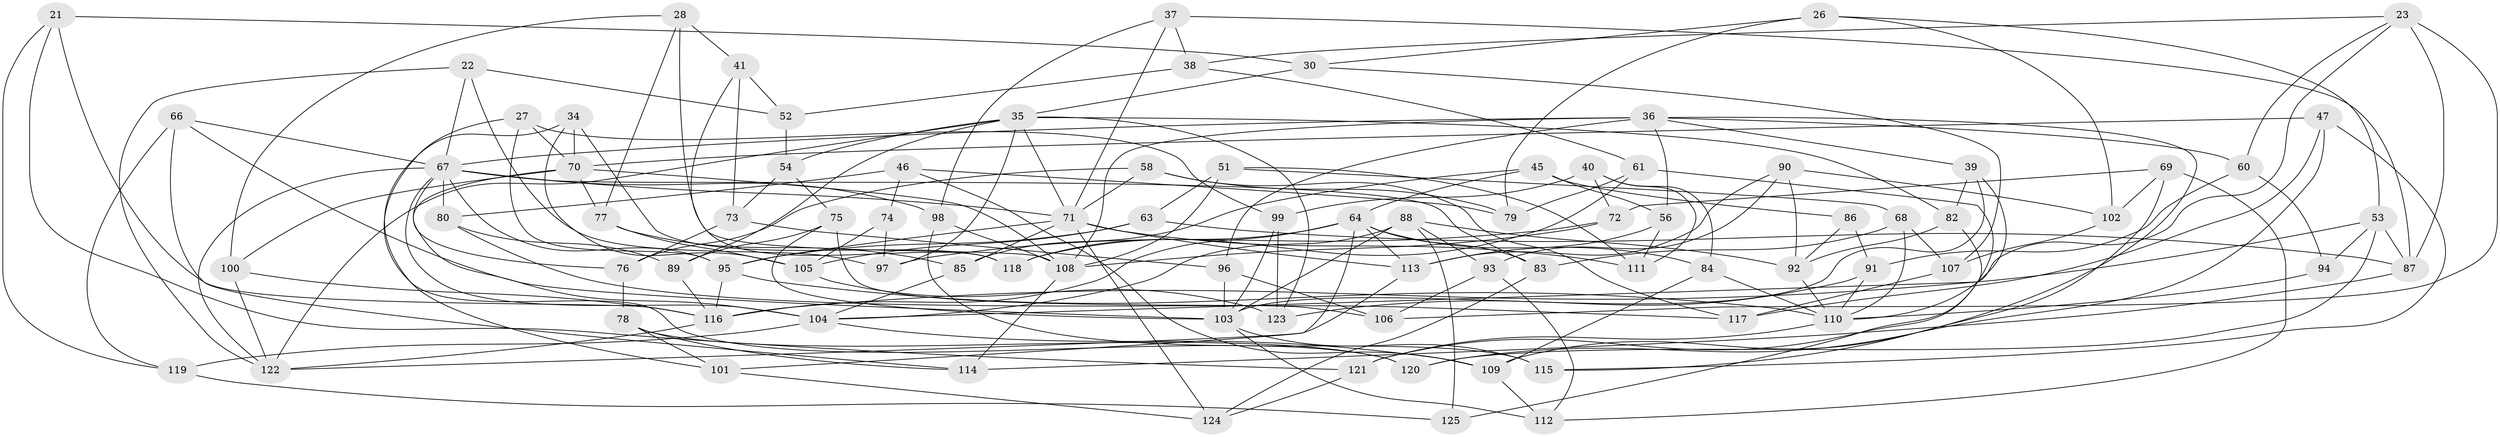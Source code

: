 // original degree distribution, {4: 1.0}
// Generated by graph-tools (version 1.1) at 2025/02/03/04/25 22:02:38]
// undirected, 87 vertices, 199 edges
graph export_dot {
graph [start="1"]
  node [color=gray90,style=filled];
  21;
  22;
  23 [super="+4"];
  26;
  27;
  28;
  30;
  34;
  35 [super="+16"];
  36 [super="+33"];
  37;
  38;
  39;
  40;
  41;
  45;
  46;
  47;
  51;
  52;
  53 [super="+18"];
  54;
  56;
  58;
  60;
  61;
  63;
  64 [super="+14+29"];
  66;
  67 [super="+65+48"];
  68;
  69;
  70 [super="+10"];
  71 [super="+57"];
  72;
  73;
  74;
  75;
  76;
  77;
  78;
  79;
  80;
  82;
  83;
  84;
  85;
  86;
  87 [super="+81"];
  88 [super="+32"];
  89;
  90;
  91;
  92 [super="+8"];
  93;
  94;
  95 [super="+62+49"];
  96;
  97;
  98;
  99;
  100;
  101;
  102;
  103 [super="+25"];
  104 [super="+1+20+31"];
  105 [super="+6"];
  106;
  107;
  108 [super="+15+42"];
  109 [super="+55"];
  110 [super="+9+59"];
  111;
  112;
  113 [super="+43"];
  114;
  115;
  116 [super="+3+50"];
  117;
  118;
  119;
  120;
  121;
  122 [super="+19"];
  123;
  124;
  125;
  21 -- 121;
  21 -- 30;
  21 -- 116;
  21 -- 119;
  22 -- 97;
  22 -- 52;
  22 -- 67;
  22 -- 122;
  23 -- 106;
  23 -- 60;
  23 -- 38;
  23 -- 87 [weight=2];
  23 -- 104;
  26 -- 79;
  26 -- 102;
  26 -- 30;
  26 -- 53;
  27 -- 120;
  27 -- 99;
  27 -- 95;
  27 -- 70;
  28 -- 100;
  28 -- 77;
  28 -- 41;
  28 -- 108;
  30 -- 107;
  30 -- 35;
  34 -- 118;
  34 -- 70;
  34 -- 105;
  34 -- 101;
  35 -- 97;
  35 -- 82;
  35 -- 54;
  35 -- 89;
  35 -- 123;
  35 -- 71;
  35 -- 122;
  36 -- 96;
  36 -- 39;
  36 -- 108 [weight=2];
  36 -- 67;
  36 -- 56;
  36 -- 109;
  36 -- 60;
  37 -- 71;
  37 -- 98;
  37 -- 38;
  37 -- 87;
  38 -- 52;
  38 -- 61;
  39 -- 82;
  39 -- 110;
  39 -- 103;
  40 -- 84;
  40 -- 99;
  40 -- 111;
  40 -- 72;
  41 -- 52;
  41 -- 73;
  41 -- 118;
  45 -- 85;
  45 -- 56;
  45 -- 86;
  45 -- 64;
  46 -- 79;
  46 -- 80;
  46 -- 74;
  46 -- 109;
  47 -- 115;
  47 -- 120;
  47 -- 117;
  47 -- 70;
  51 -- 111;
  51 -- 108;
  51 -- 68;
  51 -- 63;
  52 -- 54;
  53 -- 94 [weight=2];
  53 -- 120;
  53 -- 116;
  53 -- 87;
  54 -- 73;
  54 -- 75;
  56 -- 111;
  56 -- 113;
  58 -- 117;
  58 -- 76;
  58 -- 79;
  58 -- 71;
  60 -- 91;
  60 -- 94;
  61 -- 79;
  61 -- 121;
  61 -- 118;
  63 -- 105;
  63 -- 87;
  63 -- 95;
  64 -- 83;
  64 -- 116;
  64 -- 84;
  64 -- 101;
  64 -- 113 [weight=2];
  64 -- 118;
  66 -- 119;
  66 -- 103;
  66 -- 114;
  66 -- 67;
  67 -- 71 [weight=2];
  67 -- 80;
  67 -- 98;
  67 -- 104 [weight=2];
  67 -- 122;
  67 -- 95 [weight=2];
  67 -- 76;
  67 -- 83;
  68 -- 83;
  68 -- 110;
  68 -- 107;
  69 -- 72;
  69 -- 102;
  69 -- 112;
  69 -- 115;
  70 -- 108;
  70 -- 104 [weight=2];
  70 -- 100;
  70 -- 77;
  71 -- 111;
  71 -- 85;
  71 -- 124;
  71 -- 95;
  71 -- 113;
  72 -- 97;
  72 -- 108;
  73 -- 96;
  73 -- 76;
  74 -- 97;
  74 -- 105 [weight=2];
  75 -- 106;
  75 -- 89;
  75 -- 103;
  76 -- 78;
  77 -- 85;
  77 -- 105;
  78 -- 114;
  78 -- 101;
  78 -- 120;
  80 -- 117;
  80 -- 89;
  82 -- 92;
  82 -- 125;
  83 -- 124;
  84 -- 109;
  84 -- 110;
  85 -- 104;
  86 -- 92 [weight=2];
  86 -- 91;
  87 -- 114;
  88 -- 125 [weight=2];
  88 -- 92;
  88 -- 104;
  88 -- 93;
  88 -- 103;
  89 -- 116;
  90 -- 102;
  90 -- 113;
  90 -- 93;
  90 -- 92;
  91 -- 110;
  91 -- 123;
  92 -- 110;
  93 -- 106;
  93 -- 112;
  94 -- 110;
  95 -- 116 [weight=2];
  95 -- 110;
  96 -- 106;
  96 -- 103;
  98 -- 115;
  98 -- 108;
  99 -- 123;
  99 -- 103;
  100 -- 116;
  100 -- 122;
  101 -- 124;
  102 -- 107;
  103 -- 115;
  103 -- 112;
  104 -- 119;
  104 -- 109 [weight=2];
  105 -- 123;
  107 -- 117;
  108 -- 114;
  109 -- 112;
  110 -- 121;
  113 -- 122;
  116 -- 122;
  119 -- 125;
  121 -- 124;
}
